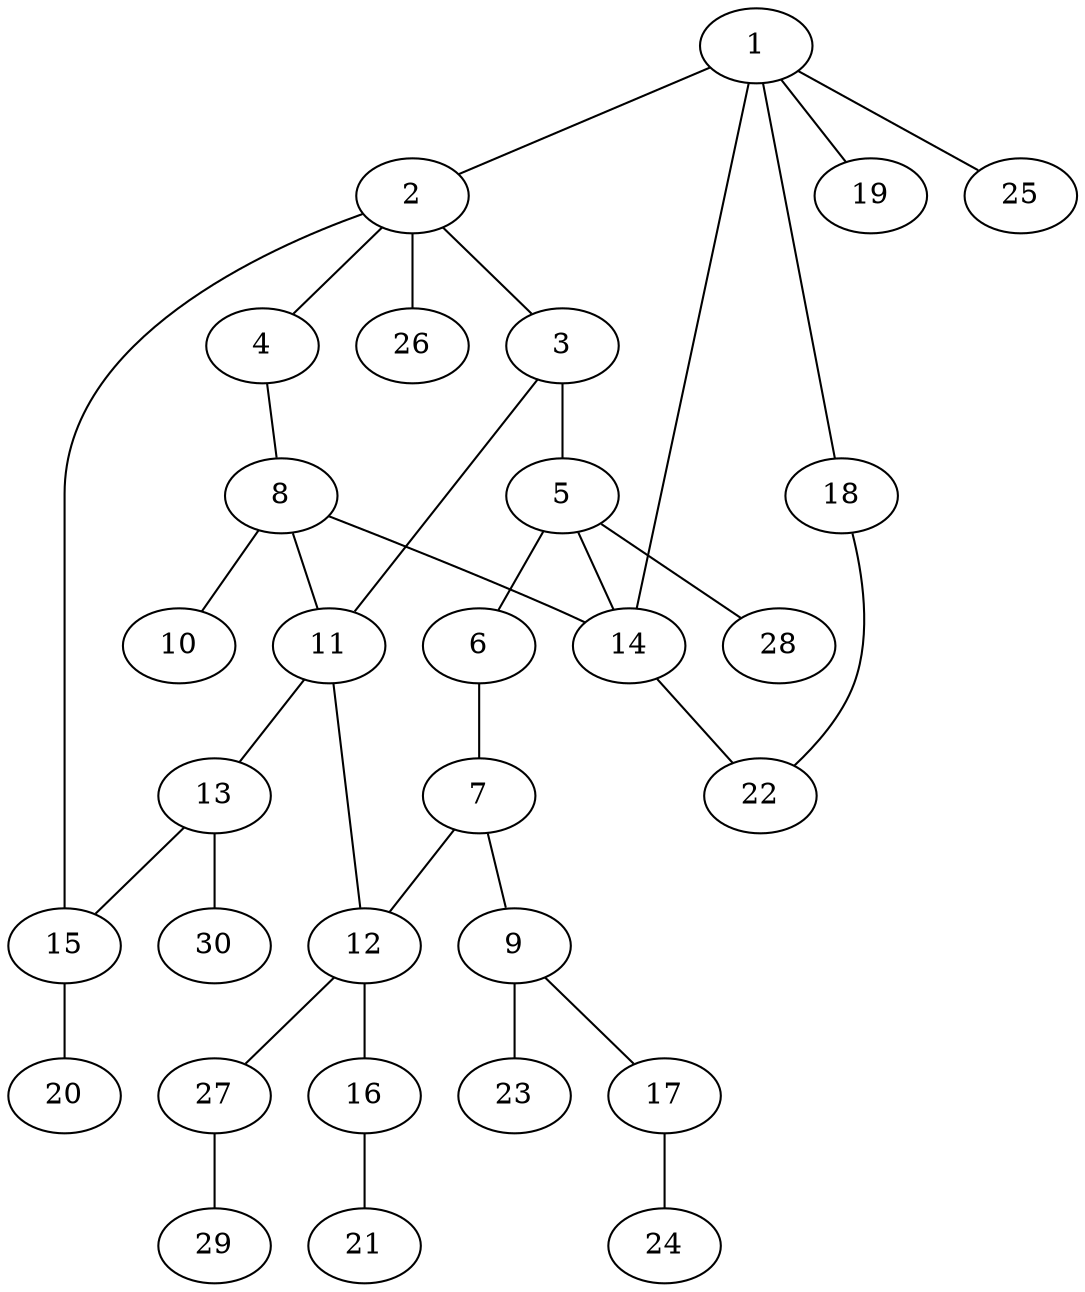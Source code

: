 graph graphname {1--2
1--14
1--18
1--19
1--25
2--3
2--4
2--15
2--26
3--5
3--11
4--8
5--6
5--14
5--28
6--7
7--9
7--12
8--10
8--11
8--14
9--17
9--23
11--12
11--13
12--16
12--27
13--15
13--30
14--22
15--20
16--21
17--24
18--22
27--29
}